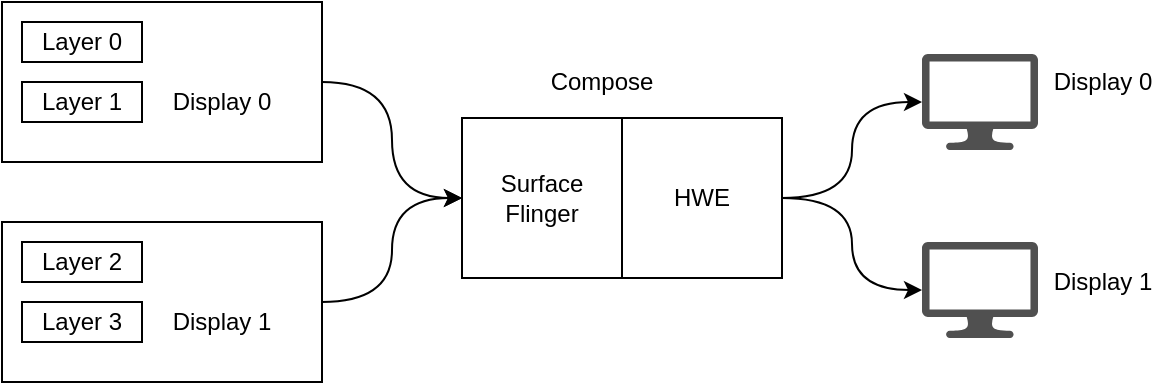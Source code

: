<mxfile version="14.5.1" type="device"><diagram id="p2lIVt0VzpsaOS-SP2dX" name="第 1 页"><mxGraphModel dx="763" dy="548" grid="1" gridSize="10" guides="1" tooltips="1" connect="1" arrows="1" fold="1" page="1" pageScale="1" pageWidth="2336" pageHeight="1654" math="0" shadow="0"><root><mxCell id="0"/><mxCell id="1" parent="0"/><mxCell id="89zLvq9fWmSkq4N5Yv5g-21" style="edgeStyle=orthogonalEdgeStyle;rounded=0;orthogonalLoop=1;jettySize=auto;html=1;curved=1;" edge="1" parent="1" source="89zLvq9fWmSkq4N5Yv5g-2" target="89zLvq9fWmSkq4N5Yv5g-17"><mxGeometry relative="1" as="geometry"/></mxCell><mxCell id="89zLvq9fWmSkq4N5Yv5g-2" value="" style="rounded=0;whiteSpace=wrap;html=1;" vertex="1" parent="1"><mxGeometry x="210" y="140" width="160" height="80" as="geometry"/></mxCell><mxCell id="89zLvq9fWmSkq4N5Yv5g-6" value="Display 0" style="text;html=1;strokeColor=none;fillColor=none;align=center;verticalAlign=middle;whiteSpace=wrap;rounded=0;" vertex="1" parent="1"><mxGeometry x="280" y="180" width="80" height="20" as="geometry"/></mxCell><mxCell id="89zLvq9fWmSkq4N5Yv5g-7" value="Layer 0" style="rounded=0;whiteSpace=wrap;html=1;" vertex="1" parent="1"><mxGeometry x="220" y="150" width="60" height="20" as="geometry"/></mxCell><mxCell id="89zLvq9fWmSkq4N5Yv5g-8" value="Layer 1" style="rounded=0;whiteSpace=wrap;html=1;" vertex="1" parent="1"><mxGeometry x="220" y="180" width="60" height="20" as="geometry"/></mxCell><mxCell id="89zLvq9fWmSkq4N5Yv5g-20" style="edgeStyle=orthogonalEdgeStyle;rounded=0;orthogonalLoop=1;jettySize=auto;html=1;curved=1;" edge="1" parent="1" source="89zLvq9fWmSkq4N5Yv5g-9" target="89zLvq9fWmSkq4N5Yv5g-17"><mxGeometry relative="1" as="geometry"/></mxCell><mxCell id="89zLvq9fWmSkq4N5Yv5g-9" value="" style="rounded=0;whiteSpace=wrap;html=1;" vertex="1" parent="1"><mxGeometry x="210" y="250" width="160" height="80" as="geometry"/></mxCell><mxCell id="89zLvq9fWmSkq4N5Yv5g-10" value="Display 1" style="text;html=1;strokeColor=none;fillColor=none;align=center;verticalAlign=middle;whiteSpace=wrap;rounded=0;" vertex="1" parent="1"><mxGeometry x="280" y="290" width="80" height="20" as="geometry"/></mxCell><mxCell id="89zLvq9fWmSkq4N5Yv5g-11" value="Layer 2" style="rounded=0;whiteSpace=wrap;html=1;" vertex="1" parent="1"><mxGeometry x="220" y="260" width="60" height="20" as="geometry"/></mxCell><mxCell id="89zLvq9fWmSkq4N5Yv5g-12" value="Layer 3" style="rounded=0;whiteSpace=wrap;html=1;" vertex="1" parent="1"><mxGeometry x="220" y="290" width="60" height="20" as="geometry"/></mxCell><mxCell id="89zLvq9fWmSkq4N5Yv5g-19" value="" style="group" vertex="1" connectable="0" parent="1"><mxGeometry x="440" y="198" width="160" height="80" as="geometry"/></mxCell><mxCell id="89zLvq9fWmSkq4N5Yv5g-13" value="" style="rounded=0;whiteSpace=wrap;html=1;" vertex="1" parent="89zLvq9fWmSkq4N5Yv5g-19"><mxGeometry width="160" height="80" as="geometry"/></mxCell><mxCell id="89zLvq9fWmSkq4N5Yv5g-17" value="Surface&lt;br&gt;Flinger" style="rounded=0;whiteSpace=wrap;html=1;" vertex="1" parent="89zLvq9fWmSkq4N5Yv5g-19"><mxGeometry width="80" height="80" as="geometry"/></mxCell><mxCell id="89zLvq9fWmSkq4N5Yv5g-18" value="HWE" style="rounded=0;whiteSpace=wrap;html=1;" vertex="1" parent="89zLvq9fWmSkq4N5Yv5g-19"><mxGeometry x="80" width="80" height="80" as="geometry"/></mxCell><mxCell id="89zLvq9fWmSkq4N5Yv5g-22" value="Compose" style="text;html=1;strokeColor=none;fillColor=none;align=center;verticalAlign=middle;whiteSpace=wrap;rounded=0;" vertex="1" parent="1"><mxGeometry x="490" y="170" width="40" height="20" as="geometry"/></mxCell><mxCell id="89zLvq9fWmSkq4N5Yv5g-23" value="" style="pointerEvents=1;shadow=0;dashed=0;html=1;strokeColor=none;fillColor=#505050;labelPosition=center;verticalLabelPosition=bottom;verticalAlign=top;outlineConnect=0;align=center;shape=mxgraph.office.devices.lcd_monitor;" vertex="1" parent="1"><mxGeometry x="670" y="166" width="58" height="48" as="geometry"/></mxCell><mxCell id="89zLvq9fWmSkq4N5Yv5g-24" value="" style="pointerEvents=1;shadow=0;dashed=0;html=1;strokeColor=none;fillColor=#505050;labelPosition=center;verticalLabelPosition=bottom;verticalAlign=top;outlineConnect=0;align=center;shape=mxgraph.office.devices.lcd_monitor;" vertex="1" parent="1"><mxGeometry x="670" y="260" width="58" height="48" as="geometry"/></mxCell><mxCell id="89zLvq9fWmSkq4N5Yv5g-25" style="edgeStyle=orthogonalEdgeStyle;rounded=0;orthogonalLoop=1;jettySize=auto;html=1;curved=1;" edge="1" parent="1" source="89zLvq9fWmSkq4N5Yv5g-18" target="89zLvq9fWmSkq4N5Yv5g-23"><mxGeometry relative="1" as="geometry"/></mxCell><mxCell id="89zLvq9fWmSkq4N5Yv5g-26" style="edgeStyle=orthogonalEdgeStyle;rounded=0;orthogonalLoop=1;jettySize=auto;html=1;curved=1;" edge="1" parent="1" source="89zLvq9fWmSkq4N5Yv5g-18" target="89zLvq9fWmSkq4N5Yv5g-24"><mxGeometry relative="1" as="geometry"/></mxCell><mxCell id="89zLvq9fWmSkq4N5Yv5g-27" value="Display 0" style="text;html=1;align=center;verticalAlign=middle;resizable=0;points=[];autosize=1;" vertex="1" parent="1"><mxGeometry x="730" y="170" width="60" height="20" as="geometry"/></mxCell><mxCell id="89zLvq9fWmSkq4N5Yv5g-28" value="Display 1" style="text;html=1;align=center;verticalAlign=middle;resizable=0;points=[];autosize=1;" vertex="1" parent="1"><mxGeometry x="730" y="270" width="60" height="20" as="geometry"/></mxCell></root></mxGraphModel></diagram></mxfile>